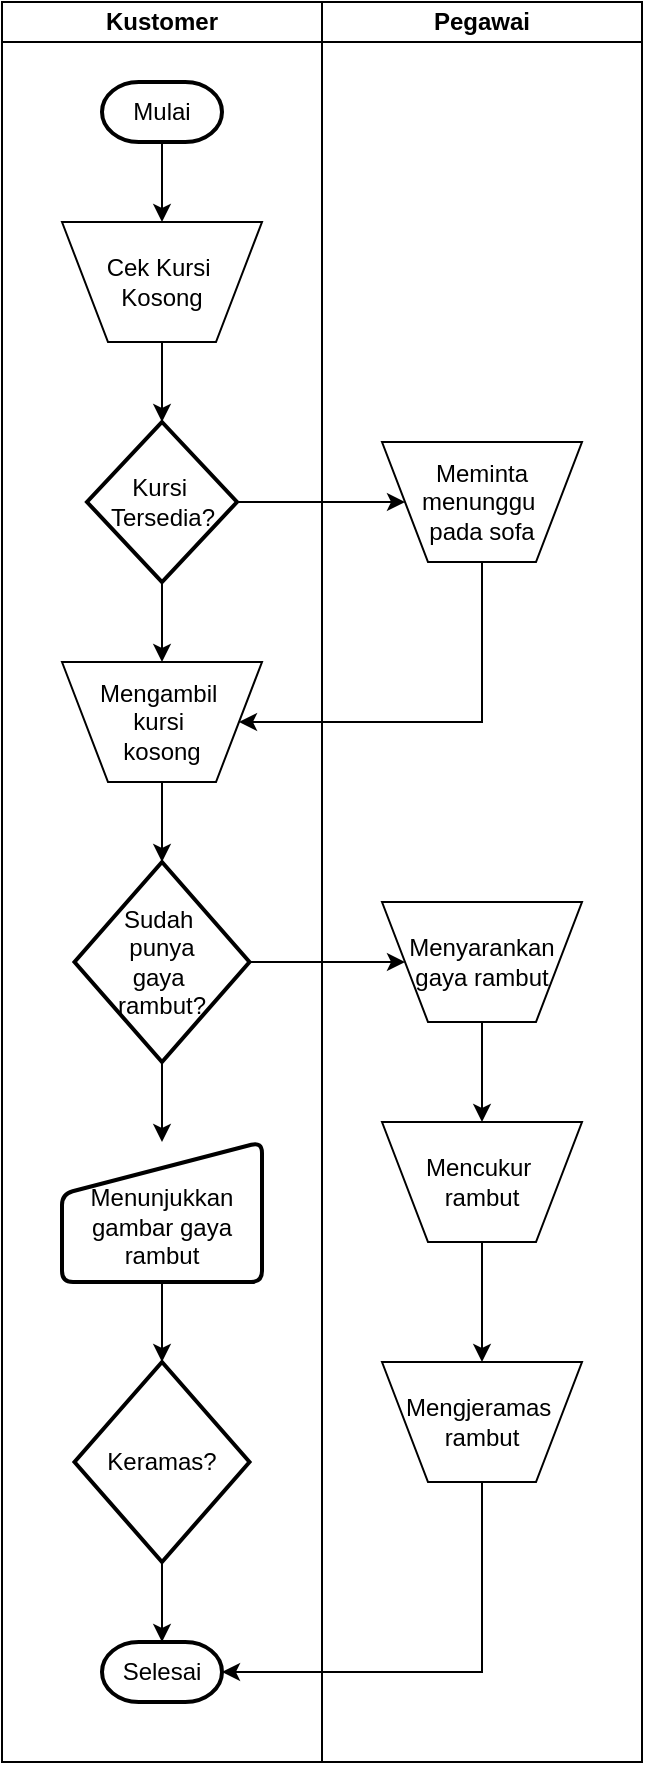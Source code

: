 <mxfile version="26.1.3">
  <diagram name="Halaman-1" id="7sQ2C0lwtfNTcaT-P8Yg">
    <mxGraphModel dx="1116" dy="492" grid="1" gridSize="10" guides="1" tooltips="1" connect="1" arrows="1" fold="1" page="1" pageScale="1" pageWidth="827" pageHeight="1169" math="0" shadow="0">
      <root>
        <mxCell id="0" />
        <mxCell id="1" parent="0" />
        <mxCell id="tzy8CCWXX4crSWWEIRE--2" value="Kustomer" style="swimlane;startSize=20;whiteSpace=wrap;html=1;" vertex="1" parent="1">
          <mxGeometry x="80" y="40" width="160" height="880" as="geometry" />
        </mxCell>
        <mxCell id="tzy8CCWXX4crSWWEIRE--1" value="Mulai" style="strokeWidth=2;html=1;shape=mxgraph.flowchart.terminator;whiteSpace=wrap;" vertex="1" parent="tzy8CCWXX4crSWWEIRE--2">
          <mxGeometry x="50" y="40" width="60" height="30" as="geometry" />
        </mxCell>
        <mxCell id="tzy8CCWXX4crSWWEIRE--9" value="Cek Kursi&amp;nbsp;&lt;div&gt;Kosong&lt;/div&gt;" style="verticalLabelPosition=middle;verticalAlign=middle;html=1;shape=trapezoid;perimeter=trapezoidPerimeter;whiteSpace=wrap;size=0.23;arcSize=10;flipV=1;labelPosition=center;align=center;" vertex="1" parent="tzy8CCWXX4crSWWEIRE--2">
          <mxGeometry x="30" y="110" width="100" height="60" as="geometry" />
        </mxCell>
        <mxCell id="tzy8CCWXX4crSWWEIRE--10" value="Kursi&amp;nbsp;&lt;div&gt;Tersedia?&lt;/div&gt;" style="strokeWidth=2;html=1;shape=mxgraph.flowchart.decision;whiteSpace=wrap;" vertex="1" parent="tzy8CCWXX4crSWWEIRE--2">
          <mxGeometry x="42.5" y="210" width="75" height="80" as="geometry" />
        </mxCell>
        <mxCell id="tzy8CCWXX4crSWWEIRE--11" value="" style="endArrow=classic;html=1;rounded=0;exitX=0.5;exitY=1;exitDx=0;exitDy=0;exitPerimeter=0;entryX=0.5;entryY=0;entryDx=0;entryDy=0;" edge="1" parent="tzy8CCWXX4crSWWEIRE--2" source="tzy8CCWXX4crSWWEIRE--1" target="tzy8CCWXX4crSWWEIRE--9">
          <mxGeometry width="50" height="50" relative="1" as="geometry">
            <mxPoint x="310" y="340" as="sourcePoint" />
            <mxPoint x="360" y="290" as="targetPoint" />
          </mxGeometry>
        </mxCell>
        <mxCell id="tzy8CCWXX4crSWWEIRE--21" value="" style="endArrow=classic;html=1;rounded=0;exitX=0.5;exitY=1;exitDx=0;exitDy=0;entryX=0.5;entryY=0;entryDx=0;entryDy=0;entryPerimeter=0;" edge="1" parent="tzy8CCWXX4crSWWEIRE--2" source="tzy8CCWXX4crSWWEIRE--9" target="tzy8CCWXX4crSWWEIRE--10">
          <mxGeometry width="50" height="50" relative="1" as="geometry">
            <mxPoint x="90" y="80" as="sourcePoint" />
            <mxPoint x="90" y="120" as="targetPoint" />
          </mxGeometry>
        </mxCell>
        <mxCell id="tzy8CCWXX4crSWWEIRE--7" value="Pegawai" style="swimlane;startSize=20;whiteSpace=wrap;html=1;" vertex="1" parent="1">
          <mxGeometry x="240" y="40" width="160" height="880" as="geometry" />
        </mxCell>
        <mxCell id="tzy8CCWXX4crSWWEIRE--12" value="Meminta menunggu&amp;nbsp;&lt;div&gt;pada sofa&lt;/div&gt;" style="verticalLabelPosition=middle;verticalAlign=middle;html=1;shape=trapezoid;perimeter=trapezoidPerimeter;whiteSpace=wrap;size=0.23;arcSize=10;flipV=1;labelPosition=center;align=center;" vertex="1" parent="tzy8CCWXX4crSWWEIRE--7">
          <mxGeometry x="30" y="220" width="100" height="60" as="geometry" />
        </mxCell>
        <mxCell id="tzy8CCWXX4crSWWEIRE--16" value="Menyarankan gaya rambut" style="verticalLabelPosition=middle;verticalAlign=middle;html=1;shape=trapezoid;perimeter=trapezoidPerimeter;whiteSpace=wrap;size=0.23;arcSize=10;flipV=1;labelPosition=center;align=center;" vertex="1" parent="tzy8CCWXX4crSWWEIRE--7">
          <mxGeometry x="30" y="450" width="100" height="60" as="geometry" />
        </mxCell>
        <mxCell id="tzy8CCWXX4crSWWEIRE--13" value="Mengambil&amp;nbsp;&lt;div&gt;kursi&amp;nbsp;&lt;/div&gt;&lt;div&gt;kosong&lt;/div&gt;" style="verticalLabelPosition=middle;verticalAlign=middle;html=1;shape=trapezoid;perimeter=trapezoidPerimeter;whiteSpace=wrap;size=0.23;arcSize=10;flipV=1;labelPosition=center;align=center;" vertex="1" parent="1">
          <mxGeometry x="110" y="370" width="100" height="60" as="geometry" />
        </mxCell>
        <mxCell id="tzy8CCWXX4crSWWEIRE--14" value="Sudah&amp;nbsp;&lt;div&gt;punya&lt;div&gt;gaya&amp;nbsp;&lt;/div&gt;&lt;div&gt;rambut?&lt;/div&gt;&lt;/div&gt;" style="strokeWidth=2;html=1;shape=mxgraph.flowchart.decision;whiteSpace=wrap;" vertex="1" parent="1">
          <mxGeometry x="116.25" y="470" width="87.5" height="100" as="geometry" />
        </mxCell>
        <mxCell id="tzy8CCWXX4crSWWEIRE--15" value="&lt;div&gt;&lt;br&gt;&lt;/div&gt;Menunjukkan gambar gaya rambut" style="html=1;strokeWidth=2;shape=manualInput;whiteSpace=wrap;rounded=1;size=26;arcSize=11;" vertex="1" parent="1">
          <mxGeometry x="110" y="610" width="100" height="70" as="geometry" />
        </mxCell>
        <mxCell id="tzy8CCWXX4crSWWEIRE--17" value="Mencukur&amp;nbsp;&lt;div&gt;rambut&lt;/div&gt;" style="verticalLabelPosition=middle;verticalAlign=middle;html=1;shape=trapezoid;perimeter=trapezoidPerimeter;whiteSpace=wrap;size=0.23;arcSize=10;flipV=1;labelPosition=center;align=center;" vertex="1" parent="1">
          <mxGeometry x="270" y="600" width="100" height="60" as="geometry" />
        </mxCell>
        <mxCell id="tzy8CCWXX4crSWWEIRE--18" value="Keramas?" style="strokeWidth=2;html=1;shape=mxgraph.flowchart.decision;whiteSpace=wrap;" vertex="1" parent="1">
          <mxGeometry x="116.25" y="720" width="87.5" height="100" as="geometry" />
        </mxCell>
        <mxCell id="tzy8CCWXX4crSWWEIRE--19" value="Selesai" style="strokeWidth=2;html=1;shape=mxgraph.flowchart.terminator;whiteSpace=wrap;" vertex="1" parent="1">
          <mxGeometry x="130" y="860" width="60" height="30" as="geometry" />
        </mxCell>
        <mxCell id="tzy8CCWXX4crSWWEIRE--20" value="Mengjeramas&amp;nbsp;&lt;div&gt;rambut&lt;/div&gt;" style="verticalLabelPosition=middle;verticalAlign=middle;html=1;shape=trapezoid;perimeter=trapezoidPerimeter;whiteSpace=wrap;size=0.23;arcSize=10;flipV=1;labelPosition=center;align=center;" vertex="1" parent="1">
          <mxGeometry x="270" y="720" width="100" height="60" as="geometry" />
        </mxCell>
        <mxCell id="tzy8CCWXX4crSWWEIRE--22" value="" style="endArrow=classic;html=1;rounded=0;exitX=0.5;exitY=1;exitDx=0;exitDy=0;entryX=0.5;entryY=0;entryDx=0;entryDy=0;exitPerimeter=0;" edge="1" parent="1" source="tzy8CCWXX4crSWWEIRE--10" target="tzy8CCWXX4crSWWEIRE--13">
          <mxGeometry width="50" height="50" relative="1" as="geometry">
            <mxPoint x="170" y="220" as="sourcePoint" />
            <mxPoint x="170" y="260" as="targetPoint" />
          </mxGeometry>
        </mxCell>
        <mxCell id="tzy8CCWXX4crSWWEIRE--23" value="" style="endArrow=classic;html=1;rounded=0;exitX=0.5;exitY=1;exitDx=0;exitDy=0;entryX=0.5;entryY=0;entryDx=0;entryDy=0;entryPerimeter=0;" edge="1" parent="1" source="tzy8CCWXX4crSWWEIRE--13" target="tzy8CCWXX4crSWWEIRE--14">
          <mxGeometry width="50" height="50" relative="1" as="geometry">
            <mxPoint x="300" y="260" as="sourcePoint" />
            <mxPoint x="290" y="310" as="targetPoint" />
          </mxGeometry>
        </mxCell>
        <mxCell id="tzy8CCWXX4crSWWEIRE--25" value="" style="endArrow=classic;html=1;rounded=0;exitX=0.5;exitY=1;exitDx=0;exitDy=0;entryX=0.5;entryY=0;entryDx=0;entryDy=0;entryPerimeter=0;" edge="1" parent="1" source="tzy8CCWXX4crSWWEIRE--15" target="tzy8CCWXX4crSWWEIRE--18">
          <mxGeometry width="50" height="50" relative="1" as="geometry">
            <mxPoint x="520" y="250" as="sourcePoint" />
            <mxPoint x="510" y="300" as="targetPoint" />
          </mxGeometry>
        </mxCell>
        <mxCell id="tzy8CCWXX4crSWWEIRE--26" value="" style="endArrow=classic;html=1;rounded=0;exitX=1;exitY=0.5;exitDx=0;exitDy=0;exitPerimeter=0;entryX=0;entryY=0.5;entryDx=0;entryDy=0;" edge="1" parent="1" source="tzy8CCWXX4crSWWEIRE--10" target="tzy8CCWXX4crSWWEIRE--12">
          <mxGeometry width="50" height="50" relative="1" as="geometry">
            <mxPoint x="530" y="260" as="sourcePoint" />
            <mxPoint x="520" y="310" as="targetPoint" />
          </mxGeometry>
        </mxCell>
        <mxCell id="tzy8CCWXX4crSWWEIRE--27" value="" style="endArrow=classic;html=1;rounded=0;exitX=0.5;exitY=1;exitDx=0;exitDy=0;exitPerimeter=0;entryX=0.5;entryY=0;entryDx=0;entryDy=0;entryPerimeter=0;" edge="1" parent="1" source="tzy8CCWXX4crSWWEIRE--18" target="tzy8CCWXX4crSWWEIRE--19">
          <mxGeometry width="50" height="50" relative="1" as="geometry">
            <mxPoint x="540" y="270" as="sourcePoint" />
            <mxPoint x="530" y="320" as="targetPoint" />
          </mxGeometry>
        </mxCell>
        <mxCell id="tzy8CCWXX4crSWWEIRE--28" value="" style="endArrow=classic;html=1;rounded=0;exitX=1;exitY=0.5;exitDx=0;exitDy=0;exitPerimeter=0;entryX=0;entryY=0.5;entryDx=0;entryDy=0;" edge="1" parent="1" source="tzy8CCWXX4crSWWEIRE--14" target="tzy8CCWXX4crSWWEIRE--16">
          <mxGeometry width="50" height="50" relative="1" as="geometry">
            <mxPoint x="550" y="280" as="sourcePoint" />
            <mxPoint x="540" y="330" as="targetPoint" />
          </mxGeometry>
        </mxCell>
        <mxCell id="tzy8CCWXX4crSWWEIRE--29" value="" style="endArrow=classic;html=1;rounded=0;exitX=0.5;exitY=1;exitDx=0;exitDy=0;entryX=0.5;entryY=0;entryDx=0;entryDy=0;" edge="1" parent="1" source="tzy8CCWXX4crSWWEIRE--16" target="tzy8CCWXX4crSWWEIRE--17">
          <mxGeometry width="50" height="50" relative="1" as="geometry">
            <mxPoint x="560" y="290" as="sourcePoint" />
            <mxPoint x="550" y="340" as="targetPoint" />
          </mxGeometry>
        </mxCell>
        <mxCell id="tzy8CCWXX4crSWWEIRE--24" value="" style="endArrow=classic;html=1;rounded=0;exitX=0.5;exitY=1;exitDx=0;exitDy=0;exitPerimeter=0;entryX=0.5;entryY=0;entryDx=0;entryDy=0;" edge="1" parent="1" source="tzy8CCWXX4crSWWEIRE--14" target="tzy8CCWXX4crSWWEIRE--15">
          <mxGeometry width="50" height="50" relative="1" as="geometry">
            <mxPoint x="160" y="570" as="sourcePoint" />
            <mxPoint x="150" y="620" as="targetPoint" />
          </mxGeometry>
        </mxCell>
        <mxCell id="tzy8CCWXX4crSWWEIRE--30" value="" style="endArrow=classic;html=1;rounded=0;exitX=0.5;exitY=1;exitDx=0;exitDy=0;entryX=0.5;entryY=0;entryDx=0;entryDy=0;" edge="1" parent="1" source="tzy8CCWXX4crSWWEIRE--17" target="tzy8CCWXX4crSWWEIRE--20">
          <mxGeometry width="50" height="50" relative="1" as="geometry">
            <mxPoint x="330" y="560" as="sourcePoint" />
            <mxPoint x="330" y="610" as="targetPoint" />
          </mxGeometry>
        </mxCell>
        <mxCell id="tzy8CCWXX4crSWWEIRE--32" value="" style="endArrow=classic;html=1;rounded=0;exitX=0.5;exitY=1;exitDx=0;exitDy=0;entryX=1;entryY=0.5;entryDx=0;entryDy=0;entryPerimeter=0;" edge="1" parent="1" source="tzy8CCWXX4crSWWEIRE--20" target="tzy8CCWXX4crSWWEIRE--19">
          <mxGeometry width="50" height="50" relative="1" as="geometry">
            <mxPoint x="330" y="670" as="sourcePoint" />
            <mxPoint x="220" y="860" as="targetPoint" />
            <Array as="points">
              <mxPoint x="320" y="875" />
            </Array>
          </mxGeometry>
        </mxCell>
        <mxCell id="tzy8CCWXX4crSWWEIRE--33" value="" style="endArrow=classic;html=1;rounded=0;exitX=0.5;exitY=1;exitDx=0;exitDy=0;entryX=1;entryY=0.5;entryDx=0;entryDy=0;" edge="1" parent="1" source="tzy8CCWXX4crSWWEIRE--12" target="tzy8CCWXX4crSWWEIRE--13">
          <mxGeometry width="50" height="50" relative="1" as="geometry">
            <mxPoint x="208" y="300" as="sourcePoint" />
            <mxPoint x="282" y="300" as="targetPoint" />
            <Array as="points">
              <mxPoint x="320" y="400" />
            </Array>
          </mxGeometry>
        </mxCell>
      </root>
    </mxGraphModel>
  </diagram>
</mxfile>
